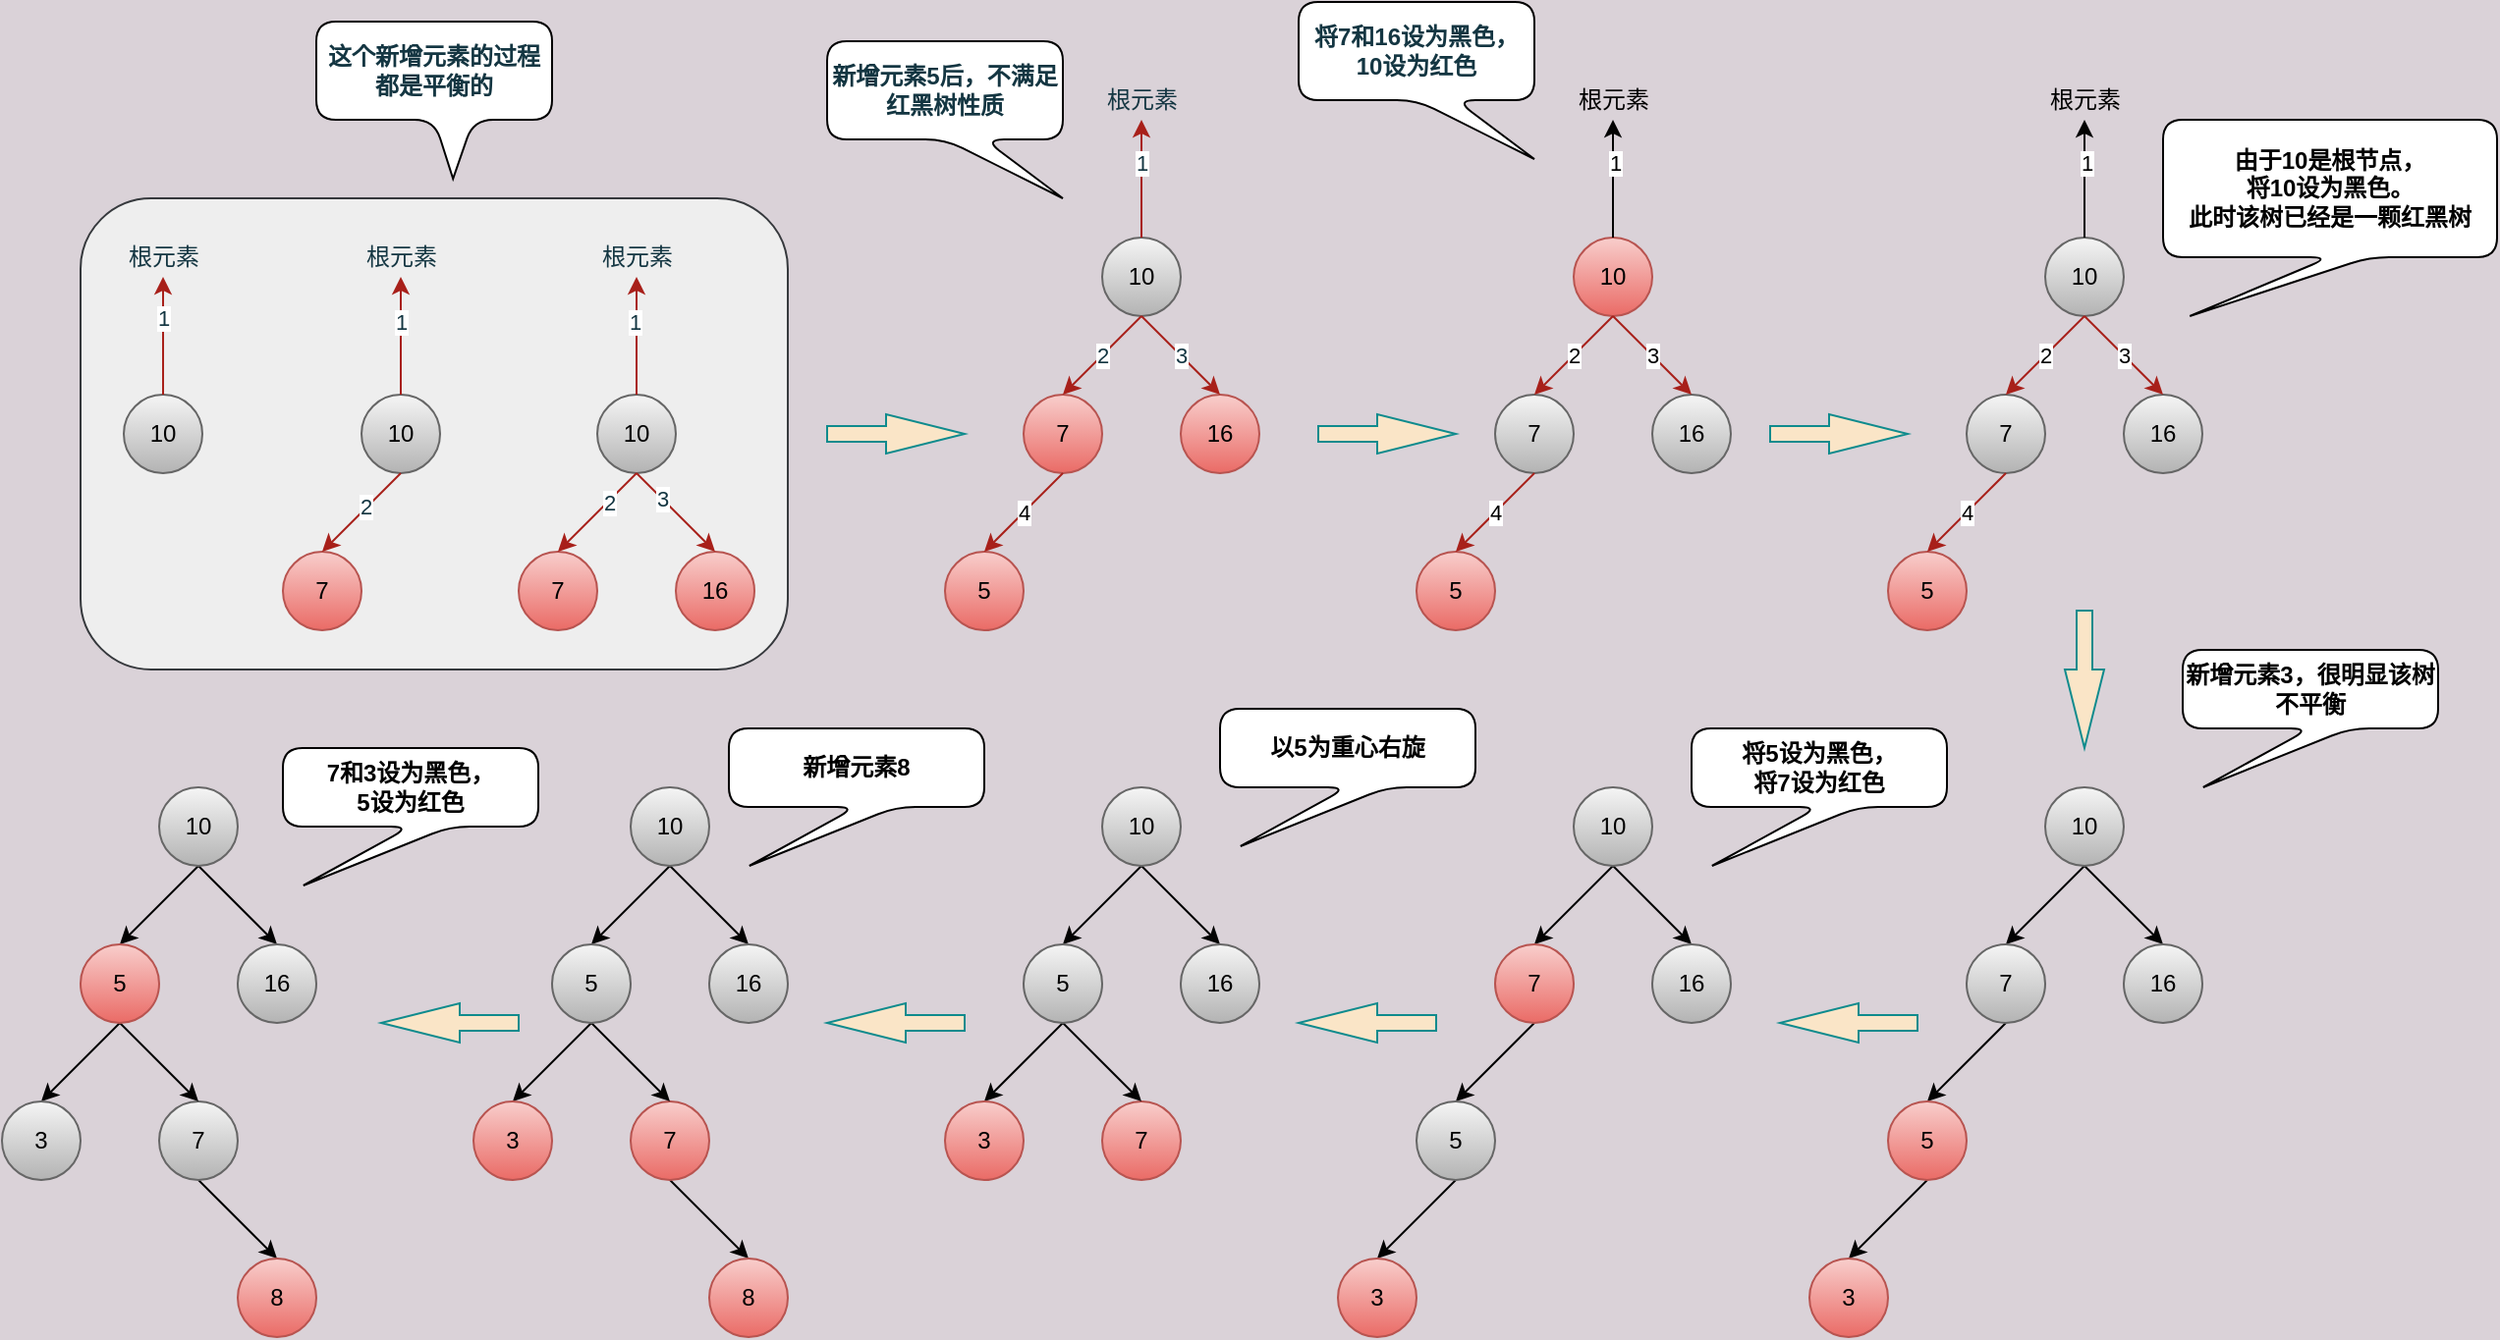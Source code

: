 <mxfile version="14.8.6" type="github">
  <diagram id="RBuBmUdtF5p_911Tt1P1" name="第 1 页">
    <mxGraphModel dx="768" dy="820" grid="1" gridSize="10" guides="1" tooltips="1" connect="1" arrows="1" fold="1" page="0" pageScale="1" pageWidth="827" pageHeight="1169" background="#DAD2D8" math="0" shadow="0">
      <root>
        <mxCell id="0" />
        <mxCell id="1" parent="0" />
        <mxCell id="MB37Xbq3W8sEPBoul8G4-47" value="" style="rounded=1;whiteSpace=wrap;html=1;glass=0;fillColor=#eeeeee;strokeColor=#36393d;shadow=0;sketch=0;" parent="1" vertex="1">
          <mxGeometry x="200" y="20" width="360" height="240" as="geometry" />
        </mxCell>
        <mxCell id="MB37Xbq3W8sEPBoul8G4-13" value="" style="group;fontColor=#143642;" parent="1" vertex="1" connectable="0">
          <mxGeometry x="217" y="40" width="50" height="120" as="geometry" />
        </mxCell>
        <mxCell id="MB37Xbq3W8sEPBoul8G4-1" value="10" style="ellipse;whiteSpace=wrap;html=1;aspect=fixed;fillColor=#f5f5f5;strokeColor=#666666;gradientColor=#b3b3b3;" parent="MB37Xbq3W8sEPBoul8G4-13" vertex="1">
          <mxGeometry x="5" y="80" width="40" height="40" as="geometry" />
        </mxCell>
        <mxCell id="MB37Xbq3W8sEPBoul8G4-4" value="根元素" style="text;html=1;align=center;verticalAlign=middle;resizable=0;points=[];autosize=1;strokeColor=none;fontColor=#143642;" parent="MB37Xbq3W8sEPBoul8G4-13" vertex="1">
          <mxGeometry width="50" height="20" as="geometry" />
        </mxCell>
        <mxCell id="MB37Xbq3W8sEPBoul8G4-6" value="" style="edgeStyle=orthogonalEdgeStyle;rounded=0;orthogonalLoop=1;jettySize=auto;html=1;labelBackgroundColor=#DAD2D8;strokeColor=#A8201A;fontColor=#143642;" parent="MB37Xbq3W8sEPBoul8G4-13" source="MB37Xbq3W8sEPBoul8G4-1" target="MB37Xbq3W8sEPBoul8G4-4" edge="1">
          <mxGeometry relative="1" as="geometry" />
        </mxCell>
        <mxCell id="MB37Xbq3W8sEPBoul8G4-54" value="1" style="edgeLabel;html=1;align=center;verticalAlign=middle;resizable=0;points=[];fontColor=#143642;" parent="MB37Xbq3W8sEPBoul8G4-6" vertex="1" connectable="0">
          <mxGeometry x="0.302" relative="1" as="geometry">
            <mxPoint as="offset" />
          </mxGeometry>
        </mxCell>
        <mxCell id="MB37Xbq3W8sEPBoul8G4-20" value="" style="group;fontColor=#143642;" parent="1" vertex="1" connectable="0">
          <mxGeometry x="303" y="40" width="85" height="200" as="geometry" />
        </mxCell>
        <mxCell id="MB37Xbq3W8sEPBoul8G4-8" value="7" style="ellipse;whiteSpace=wrap;html=1;aspect=fixed;fillColor=#f8cecc;strokeColor=#b85450;gradientColor=#ea6b66;" parent="MB37Xbq3W8sEPBoul8G4-20" vertex="1">
          <mxGeometry y="160" width="40" height="40" as="geometry" />
        </mxCell>
        <mxCell id="MB37Xbq3W8sEPBoul8G4-14" value="" style="group;fontColor=#143642;" parent="MB37Xbq3W8sEPBoul8G4-20" vertex="1" connectable="0">
          <mxGeometry x="35" width="50" height="120" as="geometry" />
        </mxCell>
        <mxCell id="MB37Xbq3W8sEPBoul8G4-15" value="10" style="ellipse;whiteSpace=wrap;html=1;aspect=fixed;fillColor=#f5f5f5;strokeColor=#666666;gradientColor=#b3b3b3;" parent="MB37Xbq3W8sEPBoul8G4-14" vertex="1">
          <mxGeometry x="5" y="80" width="40" height="40" as="geometry" />
        </mxCell>
        <mxCell id="MB37Xbq3W8sEPBoul8G4-16" value="根元素" style="text;html=1;align=center;verticalAlign=middle;resizable=0;points=[];autosize=1;strokeColor=none;fontColor=#143642;" parent="MB37Xbq3W8sEPBoul8G4-14" vertex="1">
          <mxGeometry width="50" height="20" as="geometry" />
        </mxCell>
        <mxCell id="MB37Xbq3W8sEPBoul8G4-17" value="" style="edgeStyle=orthogonalEdgeStyle;rounded=0;orthogonalLoop=1;jettySize=auto;html=1;labelBackgroundColor=#DAD2D8;strokeColor=#A8201A;fontColor=#143642;" parent="MB37Xbq3W8sEPBoul8G4-14" source="MB37Xbq3W8sEPBoul8G4-15" target="MB37Xbq3W8sEPBoul8G4-16" edge="1">
          <mxGeometry relative="1" as="geometry" />
        </mxCell>
        <mxCell id="MB37Xbq3W8sEPBoul8G4-55" value="1" style="edgeLabel;html=1;align=center;verticalAlign=middle;resizable=0;points=[];fontColor=#143642;" parent="MB37Xbq3W8sEPBoul8G4-17" vertex="1" connectable="0">
          <mxGeometry x="0.256" relative="1" as="geometry">
            <mxPoint as="offset" />
          </mxGeometry>
        </mxCell>
        <mxCell id="MB37Xbq3W8sEPBoul8G4-19" style="rounded=0;orthogonalLoop=1;jettySize=auto;html=1;exitX=0.5;exitY=1;exitDx=0;exitDy=0;entryX=0.5;entryY=0;entryDx=0;entryDy=0;labelBackgroundColor=#DAD2D8;strokeColor=#A8201A;fontColor=#143642;" parent="MB37Xbq3W8sEPBoul8G4-20" source="MB37Xbq3W8sEPBoul8G4-15" target="MB37Xbq3W8sEPBoul8G4-8" edge="1">
          <mxGeometry relative="1" as="geometry" />
        </mxCell>
        <mxCell id="MB37Xbq3W8sEPBoul8G4-51" value="2" style="edgeLabel;html=1;align=center;verticalAlign=middle;resizable=0;points=[];fontColor=#143642;" parent="MB37Xbq3W8sEPBoul8G4-19" vertex="1" connectable="0">
          <mxGeometry x="-0.222" y="2" relative="1" as="geometry">
            <mxPoint x="-4" as="offset" />
          </mxGeometry>
        </mxCell>
        <mxCell id="MB37Xbq3W8sEPBoul8G4-22" value="7" style="ellipse;whiteSpace=wrap;html=1;aspect=fixed;fillColor=#f8cecc;strokeColor=#b85450;gradientColor=#ea6b66;" parent="1" vertex="1">
          <mxGeometry x="423" y="200" width="40" height="40" as="geometry" />
        </mxCell>
        <mxCell id="MB37Xbq3W8sEPBoul8G4-23" value="" style="group;fontColor=#143642;" parent="1" vertex="1" connectable="0">
          <mxGeometry x="458" y="40" width="50" height="120" as="geometry" />
        </mxCell>
        <mxCell id="MB37Xbq3W8sEPBoul8G4-24" value="10" style="ellipse;whiteSpace=wrap;html=1;aspect=fixed;fillColor=#f5f5f5;strokeColor=#666666;gradientColor=#b3b3b3;" parent="MB37Xbq3W8sEPBoul8G4-23" vertex="1">
          <mxGeometry x="5" y="80" width="40" height="40" as="geometry" />
        </mxCell>
        <mxCell id="MB37Xbq3W8sEPBoul8G4-25" value="根元素" style="text;html=1;align=center;verticalAlign=middle;resizable=0;points=[];autosize=1;strokeColor=none;fontColor=#143642;" parent="MB37Xbq3W8sEPBoul8G4-23" vertex="1">
          <mxGeometry width="50" height="20" as="geometry" />
        </mxCell>
        <mxCell id="MB37Xbq3W8sEPBoul8G4-26" value="" style="edgeStyle=orthogonalEdgeStyle;rounded=0;orthogonalLoop=1;jettySize=auto;html=1;labelBackgroundColor=#DAD2D8;strokeColor=#A8201A;fontColor=#143642;" parent="MB37Xbq3W8sEPBoul8G4-23" source="MB37Xbq3W8sEPBoul8G4-24" target="MB37Xbq3W8sEPBoul8G4-25" edge="1">
          <mxGeometry relative="1" as="geometry" />
        </mxCell>
        <mxCell id="MB37Xbq3W8sEPBoul8G4-56" value="1" style="edgeLabel;html=1;align=center;verticalAlign=middle;resizable=0;points=[];fontColor=#143642;" parent="MB37Xbq3W8sEPBoul8G4-26" vertex="1" connectable="0">
          <mxGeometry x="0.233" y="1" relative="1" as="geometry">
            <mxPoint as="offset" />
          </mxGeometry>
        </mxCell>
        <mxCell id="MB37Xbq3W8sEPBoul8G4-28" style="rounded=0;orthogonalLoop=1;jettySize=auto;html=1;exitX=0.5;exitY=1;exitDx=0;exitDy=0;entryX=0.5;entryY=0;entryDx=0;entryDy=0;labelBackgroundColor=#DAD2D8;strokeColor=#A8201A;fontColor=#143642;" parent="1" source="MB37Xbq3W8sEPBoul8G4-24" target="MB37Xbq3W8sEPBoul8G4-22" edge="1">
          <mxGeometry x="423" y="40" as="geometry" />
        </mxCell>
        <mxCell id="MB37Xbq3W8sEPBoul8G4-52" value="2" style="edgeLabel;html=1;align=center;verticalAlign=middle;resizable=0;points=[];fontColor=#143642;" parent="MB37Xbq3W8sEPBoul8G4-28" vertex="1" connectable="0">
          <mxGeometry relative="1" as="geometry">
            <mxPoint x="6" y="-5" as="offset" />
          </mxGeometry>
        </mxCell>
        <mxCell id="MB37Xbq3W8sEPBoul8G4-29" value="16" style="ellipse;whiteSpace=wrap;html=1;aspect=fixed;fillColor=#f8cecc;strokeColor=#b85450;gradientColor=#ea6b66;" parent="1" vertex="1">
          <mxGeometry x="503" y="200" width="40" height="40" as="geometry" />
        </mxCell>
        <mxCell id="MB37Xbq3W8sEPBoul8G4-30" style="edgeStyle=none;rounded=0;orthogonalLoop=1;jettySize=auto;html=1;exitX=0.5;exitY=1;exitDx=0;exitDy=0;entryX=0.5;entryY=0;entryDx=0;entryDy=0;labelBackgroundColor=#DAD2D8;strokeColor=#A8201A;fontColor=#143642;" parent="1" source="MB37Xbq3W8sEPBoul8G4-24" target="MB37Xbq3W8sEPBoul8G4-29" edge="1">
          <mxGeometry x="217" y="40" as="geometry" />
        </mxCell>
        <mxCell id="MB37Xbq3W8sEPBoul8G4-53" value="3" style="edgeLabel;html=1;align=center;verticalAlign=middle;resizable=0;points=[];fontColor=#143642;" parent="MB37Xbq3W8sEPBoul8G4-30" vertex="1" connectable="0">
          <mxGeometry relative="1" as="geometry">
            <mxPoint x="-7" y="-7" as="offset" />
          </mxGeometry>
        </mxCell>
        <mxCell id="MB37Xbq3W8sEPBoul8G4-73" value="" style="html=1;shadow=0;dashed=0;align=center;verticalAlign=middle;shape=mxgraph.arrows2.arrow;dy=0.6;dx=40;notch=0;rounded=1;glass=0;sketch=0;fontColor=#143642;strokeColor=#0F8B8D;fillColor=#FAE5C7;" parent="1" vertex="1">
          <mxGeometry x="580" y="130" width="70" height="20" as="geometry" />
        </mxCell>
        <mxCell id="5Z_JWHFTvRfyE_uImuRY-12" value="" style="group" vertex="1" connectable="0" parent="1">
          <mxGeometry x="640" y="-40" width="160" height="280" as="geometry" />
        </mxCell>
        <mxCell id="MB37Xbq3W8sEPBoul8G4-35" value="7" style="ellipse;whiteSpace=wrap;html=1;aspect=fixed;fillColor=#f8cecc;strokeColor=#b85450;gradientColor=#ea6b66;" parent="5Z_JWHFTvRfyE_uImuRY-12" vertex="1">
          <mxGeometry x="40" y="160" width="40" height="40" as="geometry" />
        </mxCell>
        <mxCell id="MB37Xbq3W8sEPBoul8G4-36" value="" style="group;fontColor=#143642;" parent="5Z_JWHFTvRfyE_uImuRY-12" vertex="1" connectable="0">
          <mxGeometry x="75" width="50" height="120" as="geometry" />
        </mxCell>
        <mxCell id="MB37Xbq3W8sEPBoul8G4-37" value="10" style="ellipse;whiteSpace=wrap;html=1;aspect=fixed;fillColor=#f5f5f5;strokeColor=#666666;gradientColor=#b3b3b3;" parent="MB37Xbq3W8sEPBoul8G4-36" vertex="1">
          <mxGeometry x="5" y="80" width="40" height="40" as="geometry" />
        </mxCell>
        <mxCell id="MB37Xbq3W8sEPBoul8G4-38" value="根元素" style="text;html=1;align=center;verticalAlign=middle;resizable=0;points=[];autosize=1;strokeColor=none;fontColor=#143642;" parent="MB37Xbq3W8sEPBoul8G4-36" vertex="1">
          <mxGeometry width="50" height="20" as="geometry" />
        </mxCell>
        <mxCell id="MB37Xbq3W8sEPBoul8G4-39" value="" style="edgeStyle=orthogonalEdgeStyle;rounded=0;orthogonalLoop=1;jettySize=auto;html=1;labelBackgroundColor=#DAD2D8;strokeColor=#A8201A;fontColor=#143642;" parent="MB37Xbq3W8sEPBoul8G4-36" source="MB37Xbq3W8sEPBoul8G4-37" target="MB37Xbq3W8sEPBoul8G4-38" edge="1">
          <mxGeometry relative="1" as="geometry" />
        </mxCell>
        <mxCell id="MB37Xbq3W8sEPBoul8G4-66" value="1" style="edgeLabel;html=1;align=center;verticalAlign=middle;resizable=0;points=[];fontColor=#143642;" parent="MB37Xbq3W8sEPBoul8G4-39" vertex="1" connectable="0">
          <mxGeometry x="0.279" relative="1" as="geometry">
            <mxPoint as="offset" />
          </mxGeometry>
        </mxCell>
        <mxCell id="MB37Xbq3W8sEPBoul8G4-41" style="rounded=0;orthogonalLoop=1;jettySize=auto;html=1;exitX=0.5;exitY=1;exitDx=0;exitDy=0;entryX=0.5;entryY=0;entryDx=0;entryDy=0;labelBackgroundColor=#DAD2D8;strokeColor=#A8201A;fontColor=#143642;" parent="5Z_JWHFTvRfyE_uImuRY-12" source="MB37Xbq3W8sEPBoul8G4-37" target="MB37Xbq3W8sEPBoul8G4-35" edge="1">
          <mxGeometry x="640" y="40" as="geometry" />
        </mxCell>
        <mxCell id="MB37Xbq3W8sEPBoul8G4-64" value="2" style="edgeLabel;html=1;align=center;verticalAlign=middle;resizable=0;points=[];fontColor=#143642;" parent="MB37Xbq3W8sEPBoul8G4-41" vertex="1" connectable="0">
          <mxGeometry relative="1" as="geometry">
            <mxPoint as="offset" />
          </mxGeometry>
        </mxCell>
        <mxCell id="MB37Xbq3W8sEPBoul8G4-42" value="16" style="ellipse;whiteSpace=wrap;html=1;aspect=fixed;fillColor=#f8cecc;strokeColor=#b85450;gradientColor=#ea6b66;" parent="5Z_JWHFTvRfyE_uImuRY-12" vertex="1">
          <mxGeometry x="120" y="160" width="40" height="40" as="geometry" />
        </mxCell>
        <mxCell id="MB37Xbq3W8sEPBoul8G4-44" value="5" style="ellipse;whiteSpace=wrap;html=1;aspect=fixed;fillColor=#f8cecc;strokeColor=#b85450;gradientColor=#ea6b66;" parent="5Z_JWHFTvRfyE_uImuRY-12" vertex="1">
          <mxGeometry y="240" width="40" height="40" as="geometry" />
        </mxCell>
        <mxCell id="MB37Xbq3W8sEPBoul8G4-43" style="edgeStyle=none;rounded=0;orthogonalLoop=1;jettySize=auto;html=1;exitX=0.5;exitY=1;exitDx=0;exitDy=0;entryX=0.5;entryY=0;entryDx=0;entryDy=0;labelBackgroundColor=#DAD2D8;strokeColor=#A8201A;fontColor=#143642;" parent="5Z_JWHFTvRfyE_uImuRY-12" source="MB37Xbq3W8sEPBoul8G4-37" target="MB37Xbq3W8sEPBoul8G4-42" edge="1">
          <mxGeometry x="600" y="40" as="geometry" />
        </mxCell>
        <mxCell id="MB37Xbq3W8sEPBoul8G4-65" value="3" style="edgeLabel;html=1;align=center;verticalAlign=middle;resizable=0;points=[];fontColor=#143642;" parent="MB37Xbq3W8sEPBoul8G4-43" vertex="1" connectable="0">
          <mxGeometry relative="1" as="geometry">
            <mxPoint as="offset" />
          </mxGeometry>
        </mxCell>
        <mxCell id="MB37Xbq3W8sEPBoul8G4-77" style="rounded=0;sketch=0;orthogonalLoop=1;jettySize=auto;html=1;exitX=0.5;exitY=1;exitDx=0;exitDy=0;entryX=0.5;entryY=0;entryDx=0;entryDy=0;fontColor=#143642;fillColor=#f8cecc;strokeColor=#A8201A;" parent="5Z_JWHFTvRfyE_uImuRY-12" source="MB37Xbq3W8sEPBoul8G4-35" target="MB37Xbq3W8sEPBoul8G4-44" edge="1">
          <mxGeometry relative="1" as="geometry" />
        </mxCell>
        <mxCell id="5Z_JWHFTvRfyE_uImuRY-3" value="4" style="edgeLabel;html=1;align=center;verticalAlign=middle;resizable=0;points=[];" vertex="1" connectable="0" parent="MB37Xbq3W8sEPBoul8G4-77">
          <mxGeometry x="-0.306" y="-1" relative="1" as="geometry">
            <mxPoint x="-6" y="7" as="offset" />
          </mxGeometry>
        </mxCell>
        <mxCell id="5Z_JWHFTvRfyE_uImuRY-57" value="&lt;span style=&quot;color: rgb(20 , 54 , 66) ; font-weight: 700&quot;&gt;新增元素5后，不满足红黑树性质&lt;/span&gt;" style="shape=callout;whiteSpace=wrap;html=1;perimeter=calloutPerimeter;rounded=1;position2=1;" vertex="1" parent="5Z_JWHFTvRfyE_uImuRY-12">
          <mxGeometry x="-60" y="-20" width="120" height="80" as="geometry" />
        </mxCell>
        <mxCell id="5Z_JWHFTvRfyE_uImuRY-28" value="" style="group" vertex="1" connectable="0" parent="1">
          <mxGeometry x="880" y="40" width="160" height="200" as="geometry" />
        </mxCell>
        <mxCell id="5Z_JWHFTvRfyE_uImuRY-4" value="10" style="ellipse;whiteSpace=wrap;html=1;aspect=fixed;fillColor=#f8cecc;strokeColor=#b85450;gradientColor=#ea6b66;" vertex="1" parent="5Z_JWHFTvRfyE_uImuRY-28">
          <mxGeometry x="80" width="40" height="40" as="geometry" />
        </mxCell>
        <mxCell id="5Z_JWHFTvRfyE_uImuRY-5" value="7" style="ellipse;whiteSpace=wrap;html=1;aspect=fixed;fillColor=#f5f5f5;strokeColor=#666666;gradientColor=#b3b3b3;" vertex="1" parent="5Z_JWHFTvRfyE_uImuRY-28">
          <mxGeometry x="40" y="80" width="40" height="40" as="geometry" />
        </mxCell>
        <mxCell id="5Z_JWHFTvRfyE_uImuRY-6" value="16" style="ellipse;whiteSpace=wrap;html=1;aspect=fixed;fillColor=#f5f5f5;strokeColor=#666666;gradientColor=#b3b3b3;" vertex="1" parent="5Z_JWHFTvRfyE_uImuRY-28">
          <mxGeometry x="120" y="80" width="40" height="40" as="geometry" />
        </mxCell>
        <mxCell id="5Z_JWHFTvRfyE_uImuRY-7" value="5" style="ellipse;whiteSpace=wrap;html=1;aspect=fixed;fillColor=#f8cecc;strokeColor=#b85450;gradientColor=#ea6b66;" vertex="1" parent="5Z_JWHFTvRfyE_uImuRY-28">
          <mxGeometry y="160" width="40" height="40" as="geometry" />
        </mxCell>
        <mxCell id="5Z_JWHFTvRfyE_uImuRY-8" style="rounded=0;orthogonalLoop=1;jettySize=auto;html=1;exitX=0.5;exitY=1;exitDx=0;exitDy=0;entryX=0.5;entryY=0;entryDx=0;entryDy=0;strokeColor=#A8201A;" edge="1" parent="5Z_JWHFTvRfyE_uImuRY-28" source="5Z_JWHFTvRfyE_uImuRY-4" target="5Z_JWHFTvRfyE_uImuRY-5">
          <mxGeometry x="900" y="40" as="geometry" />
        </mxCell>
        <mxCell id="5Z_JWHFTvRfyE_uImuRY-33" value="2" style="edgeLabel;html=1;align=center;verticalAlign=middle;resizable=0;points=[];" vertex="1" connectable="0" parent="5Z_JWHFTvRfyE_uImuRY-8">
          <mxGeometry relative="1" as="geometry">
            <mxPoint as="offset" />
          </mxGeometry>
        </mxCell>
        <mxCell id="5Z_JWHFTvRfyE_uImuRY-9" style="edgeStyle=none;rounded=0;orthogonalLoop=1;jettySize=auto;html=1;exitX=0.5;exitY=1;exitDx=0;exitDy=0;entryX=0.5;entryY=0;entryDx=0;entryDy=0;strokeColor=#A8201A;" edge="1" parent="5Z_JWHFTvRfyE_uImuRY-28" source="5Z_JWHFTvRfyE_uImuRY-4" target="5Z_JWHFTvRfyE_uImuRY-6">
          <mxGeometry x="900" y="40" as="geometry" />
        </mxCell>
        <mxCell id="5Z_JWHFTvRfyE_uImuRY-34" value="3" style="edgeLabel;html=1;align=center;verticalAlign=middle;resizable=0;points=[];" vertex="1" connectable="0" parent="5Z_JWHFTvRfyE_uImuRY-9">
          <mxGeometry relative="1" as="geometry">
            <mxPoint as="offset" />
          </mxGeometry>
        </mxCell>
        <mxCell id="5Z_JWHFTvRfyE_uImuRY-10" style="edgeStyle=none;rounded=0;orthogonalLoop=1;jettySize=auto;html=1;exitX=0.5;exitY=1;exitDx=0;exitDy=0;entryX=0.5;entryY=0;entryDx=0;entryDy=0;strokeColor=#A8201A;" edge="1" parent="5Z_JWHFTvRfyE_uImuRY-28" source="5Z_JWHFTvRfyE_uImuRY-5" target="5Z_JWHFTvRfyE_uImuRY-7">
          <mxGeometry x="900" y="40" as="geometry" />
        </mxCell>
        <mxCell id="5Z_JWHFTvRfyE_uImuRY-35" value="4" style="edgeLabel;html=1;align=center;verticalAlign=middle;resizable=0;points=[];" vertex="1" connectable="0" parent="5Z_JWHFTvRfyE_uImuRY-10">
          <mxGeometry relative="1" as="geometry">
            <mxPoint as="offset" />
          </mxGeometry>
        </mxCell>
        <mxCell id="5Z_JWHFTvRfyE_uImuRY-30" value="根元素" style="text;html=1;align=center;verticalAlign=middle;resizable=0;points=[];autosize=1;strokeColor=none;" vertex="1" parent="1">
          <mxGeometry x="955" y="-40" width="50" height="20" as="geometry" />
        </mxCell>
        <mxCell id="5Z_JWHFTvRfyE_uImuRY-31" value="" style="edgeStyle=none;rounded=0;orthogonalLoop=1;jettySize=auto;html=1;strokeColor=#030303;" edge="1" parent="1" source="5Z_JWHFTvRfyE_uImuRY-4" target="5Z_JWHFTvRfyE_uImuRY-30">
          <mxGeometry relative="1" as="geometry" />
        </mxCell>
        <mxCell id="5Z_JWHFTvRfyE_uImuRY-32" value="1" style="edgeLabel;html=1;align=center;verticalAlign=middle;resizable=0;points=[];" vertex="1" connectable="0" parent="5Z_JWHFTvRfyE_uImuRY-31">
          <mxGeometry x="0.261" y="-1" relative="1" as="geometry">
            <mxPoint as="offset" />
          </mxGeometry>
        </mxCell>
        <mxCell id="5Z_JWHFTvRfyE_uImuRY-37" value="" style="html=1;shadow=0;dashed=0;align=center;verticalAlign=middle;shape=mxgraph.arrows2.arrow;dy=0.6;dx=40;notch=0;rounded=1;glass=0;sketch=0;fontColor=#143642;strokeColor=#0F8B8D;fillColor=#FAE5C7;" vertex="1" parent="1">
          <mxGeometry x="830" y="130" width="70" height="20" as="geometry" />
        </mxCell>
        <mxCell id="5Z_JWHFTvRfyE_uImuRY-41" value="10" style="ellipse;whiteSpace=wrap;html=1;aspect=fixed;fillColor=#f5f5f5;strokeColor=#666666;gradientColor=#b3b3b3;" vertex="1" parent="1">
          <mxGeometry x="1200" y="40" width="40" height="40" as="geometry" />
        </mxCell>
        <mxCell id="5Z_JWHFTvRfyE_uImuRY-42" value="7" style="ellipse;whiteSpace=wrap;html=1;aspect=fixed;fillColor=#f5f5f5;strokeColor=#666666;gradientColor=#b3b3b3;" vertex="1" parent="1">
          <mxGeometry x="1160" y="120" width="40" height="40" as="geometry" />
        </mxCell>
        <mxCell id="5Z_JWHFTvRfyE_uImuRY-43" value="16" style="ellipse;whiteSpace=wrap;html=1;aspect=fixed;fillColor=#f5f5f5;strokeColor=#666666;gradientColor=#b3b3b3;" vertex="1" parent="1">
          <mxGeometry x="1240" y="120" width="40" height="40" as="geometry" />
        </mxCell>
        <mxCell id="5Z_JWHFTvRfyE_uImuRY-44" value="5" style="ellipse;whiteSpace=wrap;html=1;aspect=fixed;fillColor=#f8cecc;strokeColor=#b85450;gradientColor=#ea6b66;" vertex="1" parent="1">
          <mxGeometry x="1120" y="200" width="40" height="40" as="geometry" />
        </mxCell>
        <mxCell id="5Z_JWHFTvRfyE_uImuRY-45" style="rounded=0;orthogonalLoop=1;jettySize=auto;html=1;exitX=0.5;exitY=1;exitDx=0;exitDy=0;entryX=0.5;entryY=0;entryDx=0;entryDy=0;strokeColor=#A8201A;" edge="1" parent="1" source="5Z_JWHFTvRfyE_uImuRY-41" target="5Z_JWHFTvRfyE_uImuRY-42">
          <mxGeometry x="1140" y="40" as="geometry" />
        </mxCell>
        <mxCell id="5Z_JWHFTvRfyE_uImuRY-46" value="2" style="edgeLabel;html=1;align=center;verticalAlign=middle;resizable=0;points=[];" vertex="1" connectable="0" parent="5Z_JWHFTvRfyE_uImuRY-45">
          <mxGeometry relative="1" as="geometry">
            <mxPoint as="offset" />
          </mxGeometry>
        </mxCell>
        <mxCell id="5Z_JWHFTvRfyE_uImuRY-47" style="edgeStyle=none;rounded=0;orthogonalLoop=1;jettySize=auto;html=1;exitX=0.5;exitY=1;exitDx=0;exitDy=0;entryX=0.5;entryY=0;entryDx=0;entryDy=0;strokeColor=#A8201A;" edge="1" parent="1" source="5Z_JWHFTvRfyE_uImuRY-41" target="5Z_JWHFTvRfyE_uImuRY-43">
          <mxGeometry x="1140" y="40" as="geometry" />
        </mxCell>
        <mxCell id="5Z_JWHFTvRfyE_uImuRY-48" value="3" style="edgeLabel;html=1;align=center;verticalAlign=middle;resizable=0;points=[];" vertex="1" connectable="0" parent="5Z_JWHFTvRfyE_uImuRY-47">
          <mxGeometry relative="1" as="geometry">
            <mxPoint as="offset" />
          </mxGeometry>
        </mxCell>
        <mxCell id="5Z_JWHFTvRfyE_uImuRY-49" style="edgeStyle=none;rounded=0;orthogonalLoop=1;jettySize=auto;html=1;exitX=0.5;exitY=1;exitDx=0;exitDy=0;entryX=0.5;entryY=0;entryDx=0;entryDy=0;strokeColor=#A8201A;" edge="1" parent="1" source="5Z_JWHFTvRfyE_uImuRY-42" target="5Z_JWHFTvRfyE_uImuRY-44">
          <mxGeometry x="1140" y="40" as="geometry" />
        </mxCell>
        <mxCell id="5Z_JWHFTvRfyE_uImuRY-50" value="4" style="edgeLabel;html=1;align=center;verticalAlign=middle;resizable=0;points=[];" vertex="1" connectable="0" parent="5Z_JWHFTvRfyE_uImuRY-49">
          <mxGeometry relative="1" as="geometry">
            <mxPoint as="offset" />
          </mxGeometry>
        </mxCell>
        <mxCell id="5Z_JWHFTvRfyE_uImuRY-51" value="根元素" style="text;html=1;align=center;verticalAlign=middle;resizable=0;points=[];autosize=1;strokeColor=none;" vertex="1" parent="1">
          <mxGeometry x="1195" y="-40" width="50" height="20" as="geometry" />
        </mxCell>
        <mxCell id="5Z_JWHFTvRfyE_uImuRY-52" value="" style="edgeStyle=none;rounded=0;orthogonalLoop=1;jettySize=auto;html=1;strokeColor=#030303;" edge="1" parent="1" source="5Z_JWHFTvRfyE_uImuRY-41" target="5Z_JWHFTvRfyE_uImuRY-51">
          <mxGeometry relative="1" as="geometry" />
        </mxCell>
        <mxCell id="5Z_JWHFTvRfyE_uImuRY-53" value="1" style="edgeLabel;html=1;align=center;verticalAlign=middle;resizable=0;points=[];" vertex="1" connectable="0" parent="5Z_JWHFTvRfyE_uImuRY-52">
          <mxGeometry x="0.261" y="-1" relative="1" as="geometry">
            <mxPoint as="offset" />
          </mxGeometry>
        </mxCell>
        <mxCell id="5Z_JWHFTvRfyE_uImuRY-54" value="" style="html=1;shadow=0;dashed=0;align=center;verticalAlign=middle;shape=mxgraph.arrows2.arrow;dy=0.6;dx=40;notch=0;rounded=1;glass=0;sketch=0;fontColor=#143642;strokeColor=#0F8B8D;fillColor=#FAE5C7;" vertex="1" parent="1">
          <mxGeometry x="1060" y="130" width="70" height="20" as="geometry" />
        </mxCell>
        <mxCell id="5Z_JWHFTvRfyE_uImuRY-55" value="由于10是根节点，&lt;br&gt;将10设为黑色。&lt;br&gt;此时该树已经是一颗红黑树" style="shape=callout;whiteSpace=wrap;html=1;perimeter=calloutPerimeter;position2=0.08;rounded=1;fontStyle=1" vertex="1" parent="1">
          <mxGeometry x="1260" y="-20" width="170" height="100" as="geometry" />
        </mxCell>
        <mxCell id="5Z_JWHFTvRfyE_uImuRY-59" value="&lt;font color=&quot;#143642&quot;&gt;&lt;b&gt;将7和16设为黑色，&lt;br&gt;10设为红色&lt;br&gt;&lt;/b&gt;&lt;/font&gt;" style="shape=callout;whiteSpace=wrap;html=1;perimeter=calloutPerimeter;rounded=1;position2=1;" vertex="1" parent="1">
          <mxGeometry x="820" y="-80" width="120" height="80" as="geometry" />
        </mxCell>
        <mxCell id="5Z_JWHFTvRfyE_uImuRY-61" value="&lt;span style=&quot;color: rgb(20 , 54 , 66) ; font-weight: 700&quot;&gt;这个新增元素的过程都是平衡的&lt;/span&gt;" style="shape=callout;whiteSpace=wrap;html=1;perimeter=calloutPerimeter;rounded=1;position2=0.58;" vertex="1" parent="1">
          <mxGeometry x="320" y="-70" width="120" height="80" as="geometry" />
        </mxCell>
        <mxCell id="5Z_JWHFTvRfyE_uImuRY-65" value="" style="html=1;shadow=0;dashed=0;align=center;verticalAlign=middle;shape=mxgraph.arrows2.arrow;dy=0.6;dx=40;notch=0;rounded=1;glass=0;sketch=0;fontColor=#143642;strokeColor=#0F8B8D;fillColor=#FAE5C7;direction=south;" vertex="1" parent="1">
          <mxGeometry x="1210" y="230" width="20" height="70" as="geometry" />
        </mxCell>
        <mxCell id="5Z_JWHFTvRfyE_uImuRY-71" style="edgeStyle=none;rounded=0;orthogonalLoop=1;jettySize=auto;html=1;exitX=0.5;exitY=1;exitDx=0;exitDy=0;entryX=0.5;entryY=0;entryDx=0;entryDy=0;strokeColor=#030303;" edge="1" parent="1" source="5Z_JWHFTvRfyE_uImuRY-66" target="5Z_JWHFTvRfyE_uImuRY-67">
          <mxGeometry relative="1" as="geometry" />
        </mxCell>
        <mxCell id="5Z_JWHFTvRfyE_uImuRY-72" style="edgeStyle=none;rounded=0;orthogonalLoop=1;jettySize=auto;html=1;exitX=0.5;exitY=1;exitDx=0;exitDy=0;entryX=0.5;entryY=0;entryDx=0;entryDy=0;strokeColor=#030303;" edge="1" parent="1" source="5Z_JWHFTvRfyE_uImuRY-66" target="5Z_JWHFTvRfyE_uImuRY-68">
          <mxGeometry relative="1" as="geometry" />
        </mxCell>
        <mxCell id="5Z_JWHFTvRfyE_uImuRY-66" value="10" style="ellipse;whiteSpace=wrap;html=1;aspect=fixed;fillColor=#f5f5f5;strokeColor=#666666;gradientColor=#b3b3b3;" vertex="1" parent="1">
          <mxGeometry x="1200" y="320" width="40" height="40" as="geometry" />
        </mxCell>
        <mxCell id="5Z_JWHFTvRfyE_uImuRY-73" style="edgeStyle=none;rounded=0;orthogonalLoop=1;jettySize=auto;html=1;exitX=0.5;exitY=1;exitDx=0;exitDy=0;entryX=0.5;entryY=0;entryDx=0;entryDy=0;strokeColor=#030303;" edge="1" parent="1" source="5Z_JWHFTvRfyE_uImuRY-67" target="5Z_JWHFTvRfyE_uImuRY-69">
          <mxGeometry relative="1" as="geometry" />
        </mxCell>
        <mxCell id="5Z_JWHFTvRfyE_uImuRY-67" value="7" style="ellipse;whiteSpace=wrap;html=1;aspect=fixed;fillColor=#f5f5f5;strokeColor=#666666;gradientColor=#b3b3b3;" vertex="1" parent="1">
          <mxGeometry x="1160" y="400" width="40" height="40" as="geometry" />
        </mxCell>
        <mxCell id="5Z_JWHFTvRfyE_uImuRY-68" value="16" style="ellipse;whiteSpace=wrap;html=1;aspect=fixed;fillColor=#f5f5f5;strokeColor=#666666;gradientColor=#b3b3b3;" vertex="1" parent="1">
          <mxGeometry x="1240" y="400" width="40" height="40" as="geometry" />
        </mxCell>
        <mxCell id="5Z_JWHFTvRfyE_uImuRY-75" style="edgeStyle=none;rounded=0;orthogonalLoop=1;jettySize=auto;html=1;exitX=0.5;exitY=1;exitDx=0;exitDy=0;entryX=0.5;entryY=0;entryDx=0;entryDy=0;strokeColor=#030303;" edge="1" parent="1" source="5Z_JWHFTvRfyE_uImuRY-69" target="5Z_JWHFTvRfyE_uImuRY-74">
          <mxGeometry relative="1" as="geometry" />
        </mxCell>
        <mxCell id="5Z_JWHFTvRfyE_uImuRY-69" value="5" style="ellipse;whiteSpace=wrap;html=1;aspect=fixed;fillColor=#f8cecc;strokeColor=#b85450;gradientColor=#ea6b66;" vertex="1" parent="1">
          <mxGeometry x="1120" y="480" width="40" height="40" as="geometry" />
        </mxCell>
        <mxCell id="5Z_JWHFTvRfyE_uImuRY-70" value="新增元素3，很明显该树不平衡" style="shape=callout;whiteSpace=wrap;html=1;perimeter=calloutPerimeter;position2=0.08;rounded=1;fontStyle=1" vertex="1" parent="1">
          <mxGeometry x="1270" y="250" width="130" height="70" as="geometry" />
        </mxCell>
        <mxCell id="5Z_JWHFTvRfyE_uImuRY-74" value="3" style="ellipse;whiteSpace=wrap;html=1;aspect=fixed;fillColor=#f8cecc;strokeColor=#b85450;gradientColor=#ea6b66;" vertex="1" parent="1">
          <mxGeometry x="1080" y="560" width="40" height="40" as="geometry" />
        </mxCell>
        <mxCell id="5Z_JWHFTvRfyE_uImuRY-80" style="edgeStyle=none;rounded=0;orthogonalLoop=1;jettySize=auto;html=1;exitX=0.5;exitY=1;exitDx=0;exitDy=0;entryX=0.5;entryY=0;entryDx=0;entryDy=0;strokeColor=#030303;" edge="1" parent="1" source="5Z_JWHFTvRfyE_uImuRY-84" target="5Z_JWHFTvRfyE_uImuRY-87">
          <mxGeometry relative="1" as="geometry" />
        </mxCell>
        <mxCell id="5Z_JWHFTvRfyE_uImuRY-82" style="edgeStyle=none;rounded=0;orthogonalLoop=1;jettySize=auto;html=1;exitX=0.5;exitY=1;exitDx=0;exitDy=0;entryX=0.5;entryY=0;entryDx=0;entryDy=0;strokeColor=#030303;" edge="1" parent="1" source="5Z_JWHFTvRfyE_uImuRY-84" target="5Z_JWHFTvRfyE_uImuRY-88">
          <mxGeometry relative="1" as="geometry" />
        </mxCell>
        <mxCell id="5Z_JWHFTvRfyE_uImuRY-84" value="10" style="ellipse;whiteSpace=wrap;html=1;aspect=fixed;fillColor=#f5f5f5;strokeColor=#666666;gradientColor=#b3b3b3;" vertex="1" parent="1">
          <mxGeometry x="960" y="320" width="40" height="40" as="geometry" />
        </mxCell>
        <mxCell id="5Z_JWHFTvRfyE_uImuRY-85" style="edgeStyle=none;rounded=0;orthogonalLoop=1;jettySize=auto;html=1;exitX=0.5;exitY=1;exitDx=0;exitDy=0;entryX=0.5;entryY=0;entryDx=0;entryDy=0;strokeColor=#030303;" edge="1" parent="1" source="5Z_JWHFTvRfyE_uImuRY-87" target="5Z_JWHFTvRfyE_uImuRY-91">
          <mxGeometry relative="1" as="geometry" />
        </mxCell>
        <mxCell id="5Z_JWHFTvRfyE_uImuRY-87" value="7" style="ellipse;whiteSpace=wrap;html=1;aspect=fixed;fillColor=#f8cecc;strokeColor=#b85450;gradientColor=#ea6b66;" vertex="1" parent="1">
          <mxGeometry x="920" y="400" width="40" height="40" as="geometry" />
        </mxCell>
        <mxCell id="5Z_JWHFTvRfyE_uImuRY-88" value="16" style="ellipse;whiteSpace=wrap;html=1;aspect=fixed;fillColor=#f5f5f5;strokeColor=#666666;gradientColor=#b3b3b3;" vertex="1" parent="1">
          <mxGeometry x="1000" y="400" width="40" height="40" as="geometry" />
        </mxCell>
        <mxCell id="5Z_JWHFTvRfyE_uImuRY-89" style="edgeStyle=none;rounded=0;orthogonalLoop=1;jettySize=auto;html=1;exitX=0.5;exitY=1;exitDx=0;exitDy=0;entryX=0.5;entryY=0;entryDx=0;entryDy=0;strokeColor=#030303;" edge="1" parent="1" source="5Z_JWHFTvRfyE_uImuRY-91" target="5Z_JWHFTvRfyE_uImuRY-92">
          <mxGeometry relative="1" as="geometry" />
        </mxCell>
        <mxCell id="5Z_JWHFTvRfyE_uImuRY-91" value="5" style="ellipse;whiteSpace=wrap;html=1;aspect=fixed;fillColor=#f5f5f5;strokeColor=#666666;gradientColor=#b3b3b3;" vertex="1" parent="1">
          <mxGeometry x="880" y="480" width="40" height="40" as="geometry" />
        </mxCell>
        <mxCell id="5Z_JWHFTvRfyE_uImuRY-92" value="3" style="ellipse;whiteSpace=wrap;html=1;aspect=fixed;fillColor=#f8cecc;strokeColor=#b85450;gradientColor=#ea6b66;" vertex="1" parent="1">
          <mxGeometry x="840" y="560" width="40" height="40" as="geometry" />
        </mxCell>
        <mxCell id="5Z_JWHFTvRfyE_uImuRY-93" value="" style="html=1;shadow=0;dashed=0;align=center;verticalAlign=middle;shape=mxgraph.arrows2.arrow;dy=0.6;dx=40;notch=0;rounded=1;glass=0;sketch=0;fontColor=#143642;strokeColor=#0F8B8D;fillColor=#FAE5C7;direction=west;" vertex="1" parent="1">
          <mxGeometry x="1065" y="430" width="70" height="20" as="geometry" />
        </mxCell>
        <mxCell id="5Z_JWHFTvRfyE_uImuRY-95" value="将5设为黑色，&lt;br&gt;将7设为红色" style="shape=callout;whiteSpace=wrap;html=1;perimeter=calloutPerimeter;position2=0.08;rounded=1;fontStyle=1" vertex="1" parent="1">
          <mxGeometry x="1020" y="290" width="130" height="70" as="geometry" />
        </mxCell>
        <mxCell id="5Z_JWHFTvRfyE_uImuRY-98" style="edgeStyle=none;rounded=0;orthogonalLoop=1;jettySize=auto;html=1;exitX=0.5;exitY=1;exitDx=0;exitDy=0;entryX=0.5;entryY=0;entryDx=0;entryDy=0;strokeColor=#030303;" edge="1" parent="1" source="5Z_JWHFTvRfyE_uImuRY-100" target="5Z_JWHFTvRfyE_uImuRY-104">
          <mxGeometry relative="1" as="geometry" />
        </mxCell>
        <mxCell id="5Z_JWHFTvRfyE_uImuRY-110" style="edgeStyle=none;rounded=0;orthogonalLoop=1;jettySize=auto;html=1;exitX=0.5;exitY=1;exitDx=0;exitDy=0;entryX=0.5;entryY=0;entryDx=0;entryDy=0;strokeColor=#030303;" edge="1" parent="1" source="5Z_JWHFTvRfyE_uImuRY-100" target="5Z_JWHFTvRfyE_uImuRY-107">
          <mxGeometry relative="1" as="geometry" />
        </mxCell>
        <mxCell id="5Z_JWHFTvRfyE_uImuRY-100" value="10" style="ellipse;whiteSpace=wrap;html=1;aspect=fixed;fillColor=#f5f5f5;strokeColor=#666666;gradientColor=#b3b3b3;" vertex="1" parent="1">
          <mxGeometry x="720" y="320" width="40" height="40" as="geometry" />
        </mxCell>
        <mxCell id="5Z_JWHFTvRfyE_uImuRY-103" value="7" style="ellipse;whiteSpace=wrap;html=1;aspect=fixed;fillColor=#f8cecc;strokeColor=#b85450;gradientColor=#ea6b66;" vertex="1" parent="1">
          <mxGeometry x="720" y="480" width="40" height="40" as="geometry" />
        </mxCell>
        <mxCell id="5Z_JWHFTvRfyE_uImuRY-104" value="16" style="ellipse;whiteSpace=wrap;html=1;aspect=fixed;fillColor=#f5f5f5;strokeColor=#666666;gradientColor=#b3b3b3;" vertex="1" parent="1">
          <mxGeometry x="760" y="400" width="40" height="40" as="geometry" />
        </mxCell>
        <mxCell id="5Z_JWHFTvRfyE_uImuRY-111" style="edgeStyle=none;rounded=0;orthogonalLoop=1;jettySize=auto;html=1;exitX=0.5;exitY=1;exitDx=0;exitDy=0;entryX=0.5;entryY=0;entryDx=0;entryDy=0;strokeColor=#030303;" edge="1" parent="1" source="5Z_JWHFTvRfyE_uImuRY-107" target="5Z_JWHFTvRfyE_uImuRY-108">
          <mxGeometry relative="1" as="geometry" />
        </mxCell>
        <mxCell id="5Z_JWHFTvRfyE_uImuRY-112" style="edgeStyle=none;rounded=0;orthogonalLoop=1;jettySize=auto;html=1;exitX=0.5;exitY=1;exitDx=0;exitDy=0;entryX=0.5;entryY=0;entryDx=0;entryDy=0;strokeColor=#030303;" edge="1" parent="1" source="5Z_JWHFTvRfyE_uImuRY-107" target="5Z_JWHFTvRfyE_uImuRY-103">
          <mxGeometry relative="1" as="geometry" />
        </mxCell>
        <mxCell id="5Z_JWHFTvRfyE_uImuRY-107" value="5" style="ellipse;whiteSpace=wrap;html=1;aspect=fixed;fillColor=#f5f5f5;strokeColor=#666666;gradientColor=#b3b3b3;" vertex="1" parent="1">
          <mxGeometry x="680" y="400" width="40" height="40" as="geometry" />
        </mxCell>
        <mxCell id="5Z_JWHFTvRfyE_uImuRY-108" value="3" style="ellipse;whiteSpace=wrap;html=1;aspect=fixed;fillColor=#f8cecc;strokeColor=#b85450;gradientColor=#ea6b66;" vertex="1" parent="1">
          <mxGeometry x="640" y="480" width="40" height="40" as="geometry" />
        </mxCell>
        <mxCell id="5Z_JWHFTvRfyE_uImuRY-109" value="" style="html=1;shadow=0;dashed=0;align=center;verticalAlign=middle;shape=mxgraph.arrows2.arrow;dy=0.6;dx=40;notch=0;rounded=1;glass=0;sketch=0;fontColor=#143642;strokeColor=#0F8B8D;fillColor=#FAE5C7;direction=west;" vertex="1" parent="1">
          <mxGeometry x="820" y="430" width="70" height="20" as="geometry" />
        </mxCell>
        <mxCell id="5Z_JWHFTvRfyE_uImuRY-113" value="以5为重心右旋" style="shape=callout;whiteSpace=wrap;html=1;perimeter=calloutPerimeter;position2=0.08;rounded=1;fontStyle=1" vertex="1" parent="1">
          <mxGeometry x="780" y="280" width="130" height="70" as="geometry" />
        </mxCell>
        <mxCell id="5Z_JWHFTvRfyE_uImuRY-114" style="edgeStyle=none;rounded=0;orthogonalLoop=1;jettySize=auto;html=1;exitX=0.5;exitY=1;exitDx=0;exitDy=0;entryX=0.5;entryY=0;entryDx=0;entryDy=0;strokeColor=#030303;" edge="1" parent="1" source="5Z_JWHFTvRfyE_uImuRY-116" target="5Z_JWHFTvRfyE_uImuRY-118">
          <mxGeometry relative="1" as="geometry" />
        </mxCell>
        <mxCell id="5Z_JWHFTvRfyE_uImuRY-115" style="edgeStyle=none;rounded=0;orthogonalLoop=1;jettySize=auto;html=1;exitX=0.5;exitY=1;exitDx=0;exitDy=0;entryX=0.5;entryY=0;entryDx=0;entryDy=0;strokeColor=#030303;" edge="1" parent="1" source="5Z_JWHFTvRfyE_uImuRY-116" target="5Z_JWHFTvRfyE_uImuRY-121">
          <mxGeometry relative="1" as="geometry" />
        </mxCell>
        <mxCell id="5Z_JWHFTvRfyE_uImuRY-116" value="10" style="ellipse;whiteSpace=wrap;html=1;aspect=fixed;fillColor=#f5f5f5;strokeColor=#666666;gradientColor=#b3b3b3;" vertex="1" parent="1">
          <mxGeometry x="480" y="320" width="40" height="40" as="geometry" />
        </mxCell>
        <mxCell id="5Z_JWHFTvRfyE_uImuRY-126" style="edgeStyle=none;rounded=0;orthogonalLoop=1;jettySize=auto;html=1;exitX=0.5;exitY=1;exitDx=0;exitDy=0;entryX=0.5;entryY=0;entryDx=0;entryDy=0;strokeColor=#030303;" edge="1" parent="1" source="5Z_JWHFTvRfyE_uImuRY-117" target="5Z_JWHFTvRfyE_uImuRY-125">
          <mxGeometry relative="1" as="geometry" />
        </mxCell>
        <mxCell id="5Z_JWHFTvRfyE_uImuRY-117" value="7" style="ellipse;whiteSpace=wrap;html=1;aspect=fixed;fillColor=#f8cecc;strokeColor=#b85450;gradientColor=#ea6b66;" vertex="1" parent="1">
          <mxGeometry x="480" y="480" width="40" height="40" as="geometry" />
        </mxCell>
        <mxCell id="5Z_JWHFTvRfyE_uImuRY-118" value="16" style="ellipse;whiteSpace=wrap;html=1;aspect=fixed;fillColor=#f5f5f5;strokeColor=#666666;gradientColor=#b3b3b3;" vertex="1" parent="1">
          <mxGeometry x="520" y="400" width="40" height="40" as="geometry" />
        </mxCell>
        <mxCell id="5Z_JWHFTvRfyE_uImuRY-119" style="edgeStyle=none;rounded=0;orthogonalLoop=1;jettySize=auto;html=1;exitX=0.5;exitY=1;exitDx=0;exitDy=0;entryX=0.5;entryY=0;entryDx=0;entryDy=0;strokeColor=#030303;" edge="1" parent="1" source="5Z_JWHFTvRfyE_uImuRY-121" target="5Z_JWHFTvRfyE_uImuRY-122">
          <mxGeometry relative="1" as="geometry" />
        </mxCell>
        <mxCell id="5Z_JWHFTvRfyE_uImuRY-120" style="edgeStyle=none;rounded=0;orthogonalLoop=1;jettySize=auto;html=1;exitX=0.5;exitY=1;exitDx=0;exitDy=0;entryX=0.5;entryY=0;entryDx=0;entryDy=0;strokeColor=#030303;" edge="1" parent="1" source="5Z_JWHFTvRfyE_uImuRY-121" target="5Z_JWHFTvRfyE_uImuRY-117">
          <mxGeometry relative="1" as="geometry" />
        </mxCell>
        <mxCell id="5Z_JWHFTvRfyE_uImuRY-121" value="5" style="ellipse;whiteSpace=wrap;html=1;aspect=fixed;fillColor=#f5f5f5;strokeColor=#666666;gradientColor=#b3b3b3;" vertex="1" parent="1">
          <mxGeometry x="440" y="400" width="40" height="40" as="geometry" />
        </mxCell>
        <mxCell id="5Z_JWHFTvRfyE_uImuRY-122" value="3" style="ellipse;whiteSpace=wrap;html=1;aspect=fixed;fillColor=#f8cecc;strokeColor=#b85450;gradientColor=#ea6b66;" vertex="1" parent="1">
          <mxGeometry x="400" y="480" width="40" height="40" as="geometry" />
        </mxCell>
        <mxCell id="5Z_JWHFTvRfyE_uImuRY-123" value="" style="html=1;shadow=0;dashed=0;align=center;verticalAlign=middle;shape=mxgraph.arrows2.arrow;dy=0.6;dx=40;notch=0;rounded=1;glass=0;sketch=0;fontColor=#143642;strokeColor=#0F8B8D;fillColor=#FAE5C7;direction=west;" vertex="1" parent="1">
          <mxGeometry x="580" y="430" width="70" height="20" as="geometry" />
        </mxCell>
        <mxCell id="5Z_JWHFTvRfyE_uImuRY-124" value="新增元素8" style="shape=callout;whiteSpace=wrap;html=1;perimeter=calloutPerimeter;position2=0.08;rounded=1;fontStyle=1" vertex="1" parent="1">
          <mxGeometry x="530" y="290" width="130" height="70" as="geometry" />
        </mxCell>
        <mxCell id="5Z_JWHFTvRfyE_uImuRY-125" value="8" style="ellipse;whiteSpace=wrap;html=1;aspect=fixed;fillColor=#f8cecc;strokeColor=#b85450;gradientColor=#ea6b66;" vertex="1" parent="1">
          <mxGeometry x="520" y="560" width="40" height="40" as="geometry" />
        </mxCell>
        <mxCell id="5Z_JWHFTvRfyE_uImuRY-127" value="" style="html=1;shadow=0;dashed=0;align=center;verticalAlign=middle;shape=mxgraph.arrows2.arrow;dy=0.6;dx=40;notch=0;rounded=1;glass=0;sketch=0;fontColor=#143642;strokeColor=#0F8B8D;fillColor=#FAE5C7;direction=west;" vertex="1" parent="1">
          <mxGeometry x="353" y="430" width="70" height="20" as="geometry" />
        </mxCell>
        <mxCell id="5Z_JWHFTvRfyE_uImuRY-135" style="edgeStyle=none;rounded=0;orthogonalLoop=1;jettySize=auto;html=1;exitX=0.5;exitY=1;exitDx=0;exitDy=0;entryX=0.5;entryY=0;entryDx=0;entryDy=0;strokeColor=#030303;" edge="1" parent="1" source="5Z_JWHFTvRfyE_uImuRY-129" target="5Z_JWHFTvRfyE_uImuRY-132">
          <mxGeometry relative="1" as="geometry" />
        </mxCell>
        <mxCell id="5Z_JWHFTvRfyE_uImuRY-136" style="edgeStyle=none;rounded=0;orthogonalLoop=1;jettySize=auto;html=1;exitX=0.5;exitY=1;exitDx=0;exitDy=0;entryX=0.5;entryY=0;entryDx=0;entryDy=0;strokeColor=#030303;" edge="1" parent="1" source="5Z_JWHFTvRfyE_uImuRY-129" target="5Z_JWHFTvRfyE_uImuRY-131">
          <mxGeometry relative="1" as="geometry" />
        </mxCell>
        <mxCell id="5Z_JWHFTvRfyE_uImuRY-129" value="10" style="ellipse;whiteSpace=wrap;html=1;aspect=fixed;fillColor=#f5f5f5;strokeColor=#666666;gradientColor=#b3b3b3;" vertex="1" parent="1">
          <mxGeometry x="240" y="320" width="40" height="40" as="geometry" />
        </mxCell>
        <mxCell id="5Z_JWHFTvRfyE_uImuRY-139" style="edgeStyle=none;rounded=0;orthogonalLoop=1;jettySize=auto;html=1;exitX=0.5;exitY=1;exitDx=0;exitDy=0;entryX=0.5;entryY=0;entryDx=0;entryDy=0;strokeColor=#030303;" edge="1" parent="1" source="5Z_JWHFTvRfyE_uImuRY-130" target="5Z_JWHFTvRfyE_uImuRY-134">
          <mxGeometry relative="1" as="geometry" />
        </mxCell>
        <mxCell id="5Z_JWHFTvRfyE_uImuRY-130" value="7" style="ellipse;whiteSpace=wrap;html=1;aspect=fixed;fillColor=#f5f5f5;strokeColor=#666666;gradientColor=#b3b3b3;" vertex="1" parent="1">
          <mxGeometry x="240" y="480" width="40" height="40" as="geometry" />
        </mxCell>
        <mxCell id="5Z_JWHFTvRfyE_uImuRY-131" value="16" style="ellipse;whiteSpace=wrap;html=1;aspect=fixed;fillColor=#f5f5f5;strokeColor=#666666;gradientColor=#b3b3b3;" vertex="1" parent="1">
          <mxGeometry x="280" y="400" width="40" height="40" as="geometry" />
        </mxCell>
        <mxCell id="5Z_JWHFTvRfyE_uImuRY-137" style="edgeStyle=none;rounded=0;orthogonalLoop=1;jettySize=auto;html=1;exitX=0.5;exitY=1;exitDx=0;exitDy=0;entryX=0.5;entryY=0;entryDx=0;entryDy=0;strokeColor=#030303;" edge="1" parent="1" source="5Z_JWHFTvRfyE_uImuRY-132" target="5Z_JWHFTvRfyE_uImuRY-133">
          <mxGeometry relative="1" as="geometry" />
        </mxCell>
        <mxCell id="5Z_JWHFTvRfyE_uImuRY-138" style="edgeStyle=none;rounded=0;orthogonalLoop=1;jettySize=auto;html=1;exitX=0.5;exitY=1;exitDx=0;exitDy=0;entryX=0.5;entryY=0;entryDx=0;entryDy=0;strokeColor=#030303;" edge="1" parent="1" source="5Z_JWHFTvRfyE_uImuRY-132" target="5Z_JWHFTvRfyE_uImuRY-130">
          <mxGeometry relative="1" as="geometry" />
        </mxCell>
        <mxCell id="5Z_JWHFTvRfyE_uImuRY-132" value="5" style="ellipse;whiteSpace=wrap;html=1;aspect=fixed;fillColor=#f8cecc;strokeColor=#b85450;gradientColor=#ea6b66;" vertex="1" parent="1">
          <mxGeometry x="200" y="400" width="40" height="40" as="geometry" />
        </mxCell>
        <mxCell id="5Z_JWHFTvRfyE_uImuRY-133" value="3" style="ellipse;whiteSpace=wrap;html=1;aspect=fixed;fillColor=#f5f5f5;strokeColor=#666666;gradientColor=#b3b3b3;" vertex="1" parent="1">
          <mxGeometry x="160" y="480" width="40" height="40" as="geometry" />
        </mxCell>
        <mxCell id="5Z_JWHFTvRfyE_uImuRY-134" value="8" style="ellipse;whiteSpace=wrap;html=1;aspect=fixed;fillColor=#f8cecc;strokeColor=#b85450;gradientColor=#ea6b66;" vertex="1" parent="1">
          <mxGeometry x="280" y="560" width="40" height="40" as="geometry" />
        </mxCell>
        <mxCell id="5Z_JWHFTvRfyE_uImuRY-140" value="7和3设为黑色，&lt;br&gt;5设为红色" style="shape=callout;whiteSpace=wrap;html=1;perimeter=calloutPerimeter;position2=0.08;rounded=1;fontStyle=1" vertex="1" parent="1">
          <mxGeometry x="303" y="300" width="130" height="70" as="geometry" />
        </mxCell>
      </root>
    </mxGraphModel>
  </diagram>
</mxfile>
